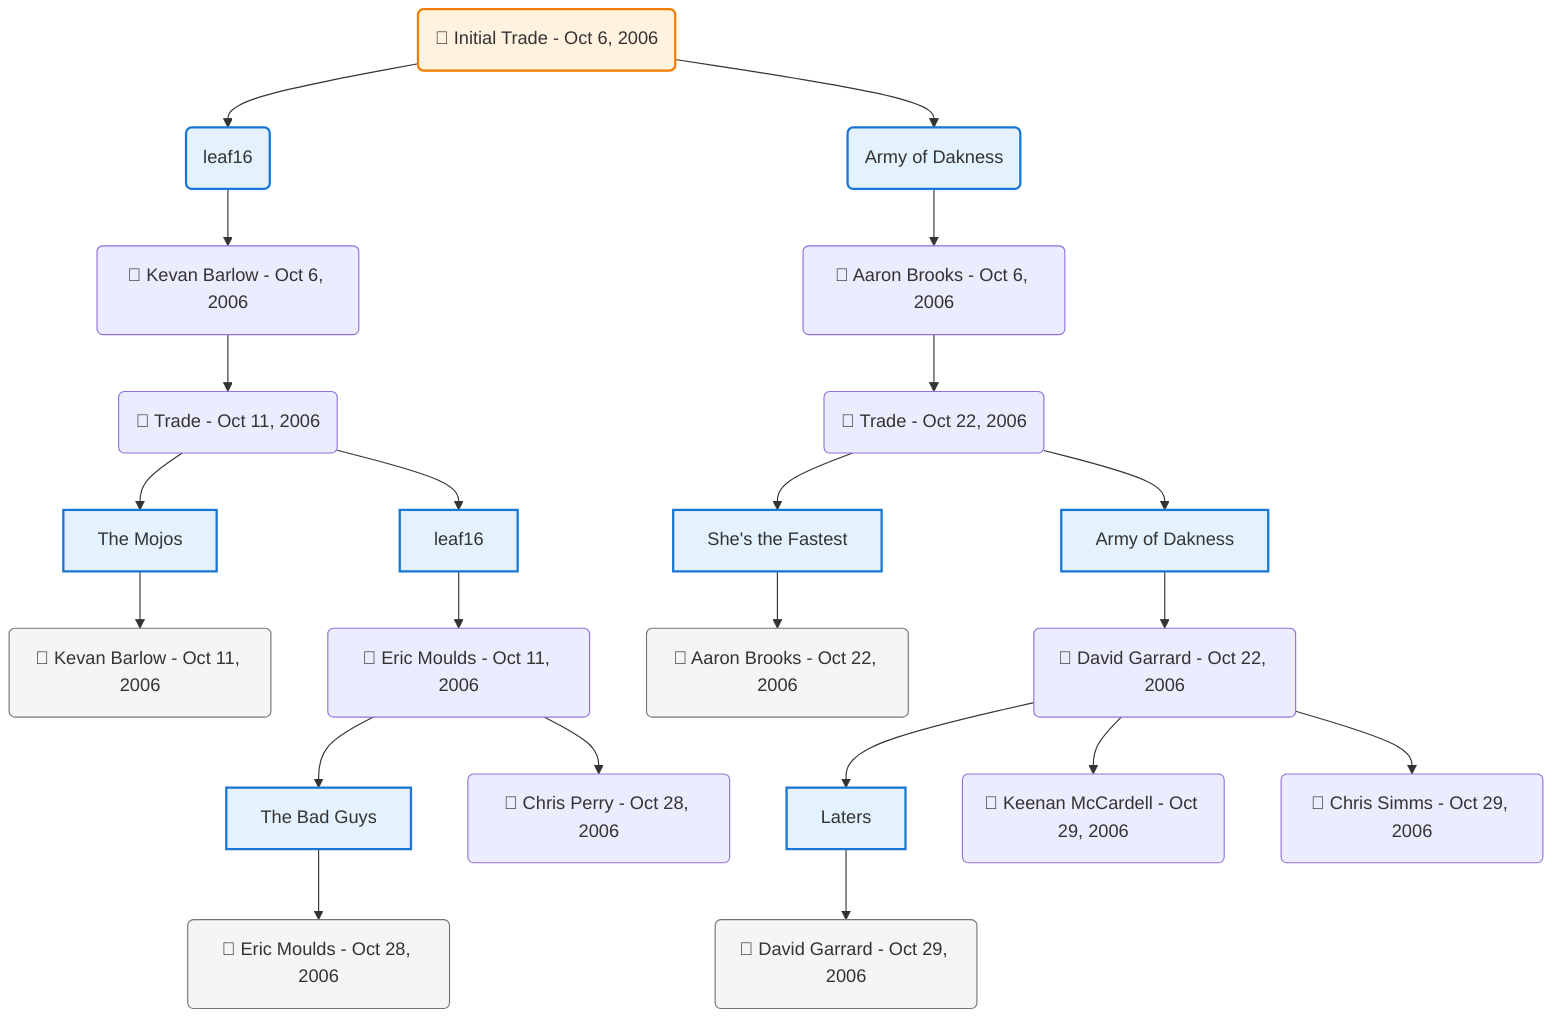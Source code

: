flowchart TD

    TRADE_MAIN("🔄 Initial Trade - Oct 6, 2006")
    TEAM_1("leaf16")
    TEAM_2("Army of Dakness")
    NODE_9d0129e3-b6d1-4396-9d68-4b559e01122c("🔄 Kevan Barlow - Oct 6, 2006")
    TRADE_e59c4719-f42f-42b8-8af1-689cacf59d63_3("🔄 Trade - Oct 11, 2006")
    TEAM_bbe2d0ad-54cf-4c22-be82-b2a5f262a157_4["The Mojos"]
    NODE_8894dc11-7cfe-4147-befe-041e21926e53("🔄 Kevan Barlow - Oct 11, 2006")
    TEAM_66fb98f4-89a7-45f9-893a-b41d71e6249d_5["leaf16"]
    NODE_db9be4de-ed70-4526-be2d-4460a8ef4078("🔄 Eric Moulds - Oct 11, 2006")
    TEAM_b2220d1a-ff75-4622-9757-09978901110f_6["The Bad Guys"]
    NODE_3867250a-c936-4912-bd3c-c4b1be2ff03c("🔄 Eric Moulds - Oct 28, 2006")
    NODE_0c2243f5-ebf2-4bd7-b64c-ad6b8ceb04a5("🔄 Chris Perry - Oct 28, 2006")
    NODE_02559578-a2f1-4930-ab44-ea6bb6c7974d("🔄 Aaron Brooks - Oct 6, 2006")
    TRADE_e9259391-1c2c-44f0-82c3-7fbb0b7bd1db_7("🔄 Trade - Oct 22, 2006")
    TEAM_4449259f-64af-44fd-9235-1facc0926234_8["She's the Fastest"]
    NODE_7ad0c772-a257-4015-bf04-370c7a2e0569("🔄 Aaron Brooks - Oct 22, 2006")
    TEAM_40f7599b-e68f-4bf4-9553-bf7e10924635_9["Army of Dakness"]
    NODE_5e54b9d5-56db-4f1a-a917-b2bfd8e2d128("🔄 David Garrard - Oct 22, 2006")
    TEAM_825928a9-7194-43aa-b7ae-fc78c2510b16_10["Laters"]
    NODE_6c67ff4a-c69d-43df-8b49-3dc84c5fbc83("🔄 David Garrard - Oct 29, 2006")
    NODE_7c97ec20-dd5f-4843-b70f-039fa9d5a0da("🔄 Keenan McCardell - Oct 29, 2006")
    NODE_0c7a8bdc-42f8-4756-bd53-14971730ce90("🔄 Chris Simms - Oct 29, 2006")

    TRADE_MAIN --> TEAM_1
    TRADE_MAIN --> TEAM_2
    TEAM_1 --> NODE_9d0129e3-b6d1-4396-9d68-4b559e01122c
    NODE_9d0129e3-b6d1-4396-9d68-4b559e01122c --> TRADE_e59c4719-f42f-42b8-8af1-689cacf59d63_3
    TRADE_e59c4719-f42f-42b8-8af1-689cacf59d63_3 --> TEAM_bbe2d0ad-54cf-4c22-be82-b2a5f262a157_4
    TEAM_bbe2d0ad-54cf-4c22-be82-b2a5f262a157_4 --> NODE_8894dc11-7cfe-4147-befe-041e21926e53
    TRADE_e59c4719-f42f-42b8-8af1-689cacf59d63_3 --> TEAM_66fb98f4-89a7-45f9-893a-b41d71e6249d_5
    TEAM_66fb98f4-89a7-45f9-893a-b41d71e6249d_5 --> NODE_db9be4de-ed70-4526-be2d-4460a8ef4078
    NODE_db9be4de-ed70-4526-be2d-4460a8ef4078 --> TEAM_b2220d1a-ff75-4622-9757-09978901110f_6
    TEAM_b2220d1a-ff75-4622-9757-09978901110f_6 --> NODE_3867250a-c936-4912-bd3c-c4b1be2ff03c
    NODE_db9be4de-ed70-4526-be2d-4460a8ef4078 --> NODE_0c2243f5-ebf2-4bd7-b64c-ad6b8ceb04a5
    TEAM_2 --> NODE_02559578-a2f1-4930-ab44-ea6bb6c7974d
    NODE_02559578-a2f1-4930-ab44-ea6bb6c7974d --> TRADE_e9259391-1c2c-44f0-82c3-7fbb0b7bd1db_7
    TRADE_e9259391-1c2c-44f0-82c3-7fbb0b7bd1db_7 --> TEAM_4449259f-64af-44fd-9235-1facc0926234_8
    TEAM_4449259f-64af-44fd-9235-1facc0926234_8 --> NODE_7ad0c772-a257-4015-bf04-370c7a2e0569
    TRADE_e9259391-1c2c-44f0-82c3-7fbb0b7bd1db_7 --> TEAM_40f7599b-e68f-4bf4-9553-bf7e10924635_9
    TEAM_40f7599b-e68f-4bf4-9553-bf7e10924635_9 --> NODE_5e54b9d5-56db-4f1a-a917-b2bfd8e2d128
    NODE_5e54b9d5-56db-4f1a-a917-b2bfd8e2d128 --> TEAM_825928a9-7194-43aa-b7ae-fc78c2510b16_10
    TEAM_825928a9-7194-43aa-b7ae-fc78c2510b16_10 --> NODE_6c67ff4a-c69d-43df-8b49-3dc84c5fbc83
    NODE_5e54b9d5-56db-4f1a-a917-b2bfd8e2d128 --> NODE_7c97ec20-dd5f-4843-b70f-039fa9d5a0da
    NODE_5e54b9d5-56db-4f1a-a917-b2bfd8e2d128 --> NODE_0c7a8bdc-42f8-4756-bd53-14971730ce90

    %% Node styling
    classDef teamNode fill:#e3f2fd,stroke:#1976d2,stroke-width:2px
    classDef tradeNode fill:#fff3e0,stroke:#f57c00,stroke-width:2px
    classDef playerNode fill:#f3e5f5,stroke:#7b1fa2,stroke-width:1px
    classDef nonRootPlayerNode fill:#f5f5f5,stroke:#757575,stroke-width:1px
    classDef endNode fill:#ffebee,stroke:#c62828,stroke-width:2px
    classDef waiverNode fill:#e8f5e8,stroke:#388e3c,stroke-width:2px
    classDef championshipNode fill:#fff9c4,stroke:#f57f17,stroke-width:3px

    class TEAM_1,TEAM_2,TEAM_bbe2d0ad-54cf-4c22-be82-b2a5f262a157_4,TEAM_66fb98f4-89a7-45f9-893a-b41d71e6249d_5,TEAM_b2220d1a-ff75-4622-9757-09978901110f_6,TEAM_4449259f-64af-44fd-9235-1facc0926234_8,TEAM_40f7599b-e68f-4bf4-9553-bf7e10924635_9,TEAM_825928a9-7194-43aa-b7ae-fc78c2510b16_10 teamNode
    class NODE_8894dc11-7cfe-4147-befe-041e21926e53,NODE_3867250a-c936-4912-bd3c-c4b1be2ff03c,NODE_7ad0c772-a257-4015-bf04-370c7a2e0569,NODE_6c67ff4a-c69d-43df-8b49-3dc84c5fbc83 nonRootPlayerNode
    class TRADE_MAIN tradeNode